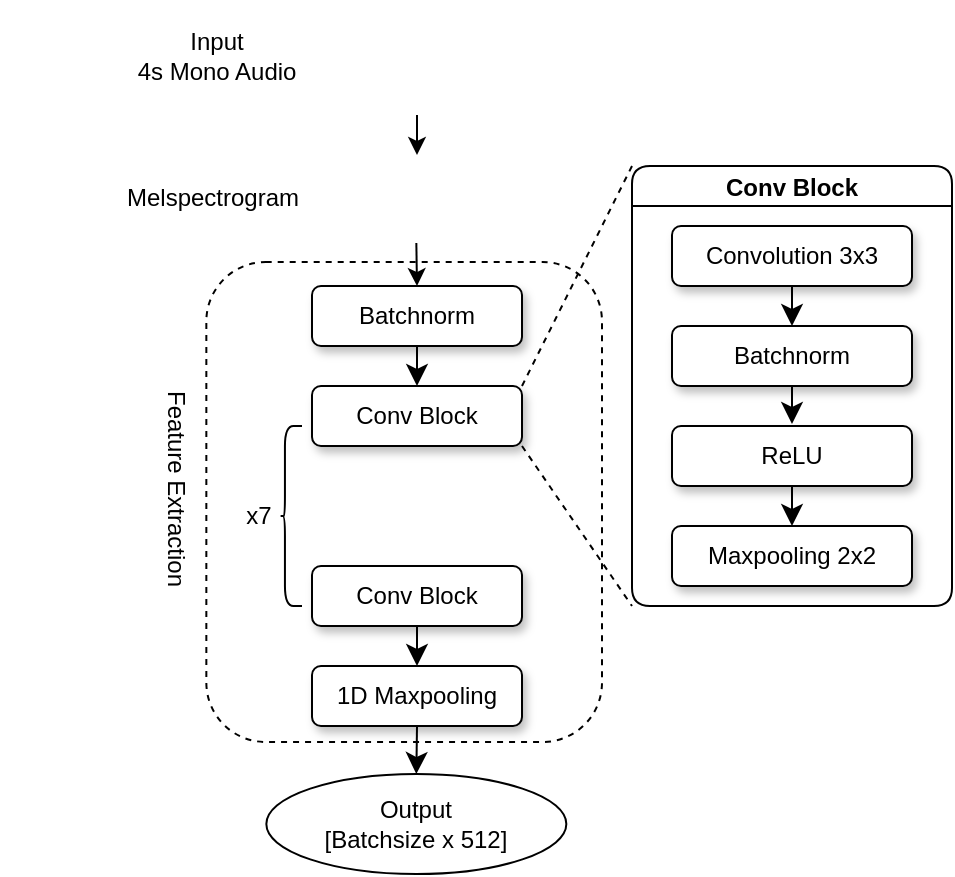 <mxfile version="17.2.2" type="device"><diagram id="GG5rKbTe8fDQrTFURouP" name="Page-1"><mxGraphModel dx="816" dy="481" grid="1" gridSize="10" guides="1" tooltips="1" connect="1" arrows="1" fold="1" page="1" pageScale="1" pageWidth="850" pageHeight="1100" background="none" math="0" shadow="0"><root><mxCell id="0"/><mxCell id="1" parent="0"/><mxCell id="w6sSYUj2515MGIupucqO-1" value="" style="rounded=1;whiteSpace=wrap;html=1;shadow=0;fillColor=none;dashed=1;" vertex="1" parent="1"><mxGeometry x="162.17" y="168" width="197.83" height="240" as="geometry"/></mxCell><mxCell id="qXb9EAI51RuNG1TDVk1b-13" value="" style="swimlane;startSize=0;horizontal=1;childLayout=flowLayout;flowOrientation=north;resizable=0;interRankCellSpacing=50;containerType=tree;shadow=0;rounded=0;swimlaneLine=0;perimeterSpacing=0;opacity=0;" parent="1" vertex="1"><mxGeometry x="60" y="70" width="140" height="60" as="geometry"/></mxCell><mxCell id="qXb9EAI51RuNG1TDVk1b-46" style="edgeStyle=orthogonalEdgeStyle;rounded=1;sketch=0;jumpStyle=gap;jumpSize=6;orthogonalLoop=1;jettySize=auto;html=1;exitX=0.5;exitY=1;exitDx=0;exitDy=0;entryX=0.5;entryY=0;entryDx=0;entryDy=0;shadow=0;startArrow=none;startFill=0;endArrow=classic;endFill=1;startSize=10;endSize=8;sourcePerimeterSpacing=0;targetPerimeterSpacing=1;strokeWidth=1;" parent="1" source="qXb9EAI51RuNG1TDVk1b-14" target="qXb9EAI51RuNG1TDVk1b-42" edge="1"><mxGeometry relative="1" as="geometry"/></mxCell><mxCell id="qXb9EAI51RuNG1TDVk1b-14" value="Batchnorm" style="whiteSpace=wrap;html=1;shadow=1;rounded=1;glass=0;" parent="1" vertex="1"><mxGeometry x="215" y="180" width="105" height="30" as="geometry"/></mxCell><mxCell id="qXb9EAI51RuNG1TDVk1b-32" style="edgeStyle=orthogonalEdgeStyle;curved=0;rounded=1;sketch=0;orthogonalLoop=1;jettySize=auto;html=1;exitX=0.5;exitY=1;exitDx=0;exitDy=0;entryX=0.5;entryY=0;entryDx=0;entryDy=0;" parent="1" source="qXb9EAI51RuNG1TDVk1b-26" target="qXb9EAI51RuNG1TDVk1b-14" edge="1"><mxGeometry relative="1" as="geometry"><mxPoint x="268" y="210" as="targetPoint"/></mxGeometry></mxCell><mxCell id="qXb9EAI51RuNG1TDVk1b-26" value="" style="shape=image;imageAspect=0;aspect=fixed;verticalLabelPosition=bottom;verticalAlign=top;rounded=0;shadow=0;sketch=0;image=https://www.researchgate.net/profile/Kamil-Behun/publication/267840493/figure/fig2/AS:295369054408710@1447432878812/Example-of-a-Mel-frequency-spectrogram-obtained-for-a-music-track-Columns-are.png;clipPath=inset(0% 31% 46.47% 33.33%);" parent="1" vertex="1"><mxGeometry x="214.34" y="113.54" width="105.66" height="44.926" as="geometry"/></mxCell><mxCell id="qXb9EAI51RuNG1TDVk1b-28" style="edgeStyle=orthogonalEdgeStyle;curved=0;rounded=1;sketch=0;orthogonalLoop=1;jettySize=auto;html=1;entryX=0.5;entryY=0;entryDx=0;entryDy=0;" parent="1" source="qXb9EAI51RuNG1TDVk1b-27" target="qXb9EAI51RuNG1TDVk1b-26" edge="1"><mxGeometry relative="1" as="geometry"><mxPoint x="267.5" y="130" as="targetPoint"/></mxGeometry></mxCell><mxCell id="qXb9EAI51RuNG1TDVk1b-27" value="" style="shape=image;imageAspect=0;aspect=fixed;verticalLabelPosition=bottom;verticalAlign=top;rounded=0;shadow=0;sketch=0;image=https://i.etsystatic.com/27498402/r/il/1d3855/2878076064/il_fullxfull.2878076064_pfyw.jpg;clipPath=inset(26% 7.09% 27.67% 7.09%);" parent="1" vertex="1"><mxGeometry x="215" y="37" width="105" height="57.46" as="geometry"/></mxCell><mxCell id="qXb9EAI51RuNG1TDVk1b-69" style="rounded=1;sketch=0;jumpStyle=gap;jumpSize=6;orthogonalLoop=1;jettySize=auto;html=1;exitX=1;exitY=0;exitDx=0;exitDy=0;entryX=0;entryY=0;entryDx=0;entryDy=0;shadow=0;startArrow=none;startFill=0;endArrow=none;endFill=0;startSize=10;endSize=8;sourcePerimeterSpacing=0;targetPerimeterSpacing=1;strokeWidth=1;dashed=1;" parent="1" source="qXb9EAI51RuNG1TDVk1b-42" target="qXb9EAI51RuNG1TDVk1b-49" edge="1"><mxGeometry relative="1" as="geometry"/></mxCell><mxCell id="qXb9EAI51RuNG1TDVk1b-70" style="edgeStyle=none;rounded=1;sketch=0;jumpStyle=gap;jumpSize=6;orthogonalLoop=1;jettySize=auto;html=1;exitX=1;exitY=1;exitDx=0;exitDy=0;entryX=0;entryY=1;entryDx=0;entryDy=0;shadow=0;dashed=1;startArrow=none;startFill=0;endArrow=none;endFill=0;startSize=10;endSize=8;sourcePerimeterSpacing=0;targetPerimeterSpacing=1;strokeWidth=1;" parent="1" source="qXb9EAI51RuNG1TDVk1b-42" target="qXb9EAI51RuNG1TDVk1b-49" edge="1"><mxGeometry relative="1" as="geometry"/></mxCell><mxCell id="qXb9EAI51RuNG1TDVk1b-42" value="Conv Block" style="whiteSpace=wrap;html=1;shadow=1;rounded=1;glass=0;" parent="1" vertex="1"><mxGeometry x="215" y="230" width="105" height="30" as="geometry"/></mxCell><mxCell id="qXb9EAI51RuNG1TDVk1b-47" value="" style="shape=image;html=1;verticalAlign=top;verticalLabelPosition=bottom;labelBackgroundColor=#ffffff;imageAspect=0;aspect=fixed;image=https://cdn0.iconfinder.com/data/icons/phosphor-thin-vol-2/256/dots-three-thin-128.png;rounded=0;shadow=0;sketch=0;direction=south;" parent="1" vertex="1"><mxGeometry x="237.5" y="260" width="60" height="60" as="geometry"/></mxCell><mxCell id="qXb9EAI51RuNG1TDVk1b-76" style="edgeStyle=none;rounded=1;sketch=0;jumpStyle=gap;jumpSize=6;orthogonalLoop=1;jettySize=auto;html=1;exitX=0.5;exitY=1;exitDx=0;exitDy=0;entryX=0.5;entryY=0;entryDx=0;entryDy=0;shadow=0;startArrow=none;startFill=0;endArrow=classic;endFill=1;startSize=10;endSize=8;sourcePerimeterSpacing=0;targetPerimeterSpacing=1;strokeWidth=1;" parent="1" source="qXb9EAI51RuNG1TDVk1b-48" target="qXb9EAI51RuNG1TDVk1b-75" edge="1"><mxGeometry relative="1" as="geometry"/></mxCell><mxCell id="qXb9EAI51RuNG1TDVk1b-48" value="Conv Block" style="whiteSpace=wrap;html=1;shadow=1;rounded=1;glass=0;" parent="1" vertex="1"><mxGeometry x="215" y="320" width="105" height="30" as="geometry"/></mxCell><mxCell id="qXb9EAI51RuNG1TDVk1b-49" value="Conv Block" style="swimlane;startSize=20;horizontal=1;containerType=tree;rounded=1;shadow=0;sketch=0;" parent="1" vertex="1"><mxGeometry x="375" y="120" width="160" height="220" as="geometry"/></mxCell><mxCell id="qXb9EAI51RuNG1TDVk1b-55" style="edgeStyle=orthogonalEdgeStyle;rounded=1;sketch=0;jumpStyle=gap;jumpSize=6;orthogonalLoop=1;jettySize=auto;html=1;exitX=0.5;exitY=1;exitDx=0;exitDy=0;entryX=0.5;entryY=0;entryDx=0;entryDy=0;shadow=0;startArrow=none;startFill=0;endArrow=classic;endFill=1;startSize=10;endSize=8;sourcePerimeterSpacing=0;targetPerimeterSpacing=1;strokeWidth=1;" parent="qXb9EAI51RuNG1TDVk1b-49" source="qXb9EAI51RuNG1TDVk1b-51" target="qXb9EAI51RuNG1TDVk1b-54" edge="1"><mxGeometry relative="1" as="geometry"/></mxCell><mxCell id="qXb9EAI51RuNG1TDVk1b-51" value="Convolution 3x3" style="whiteSpace=wrap;html=1;treeFolding=1;treeMoving=1;newEdgeStyle={&quot;edgeStyle&quot;:&quot;elbowEdgeStyle&quot;,&quot;startArrow&quot;:&quot;none&quot;,&quot;endArrow&quot;:&quot;none&quot;};rounded=1;shadow=1;sketch=0;" parent="qXb9EAI51RuNG1TDVk1b-49" vertex="1"><mxGeometry x="20" y="30" width="120" height="30" as="geometry"/></mxCell><mxCell id="qXb9EAI51RuNG1TDVk1b-63" style="edgeStyle=orthogonalEdgeStyle;rounded=1;sketch=0;jumpStyle=gap;jumpSize=6;orthogonalLoop=1;jettySize=auto;html=1;exitX=0.5;exitY=1;exitDx=0;exitDy=0;shadow=0;startArrow=none;startFill=0;endArrow=classic;endFill=1;startSize=10;endSize=8;sourcePerimeterSpacing=0;targetPerimeterSpacing=1;strokeWidth=1;" parent="qXb9EAI51RuNG1TDVk1b-49" source="qXb9EAI51RuNG1TDVk1b-54" target="qXb9EAI51RuNG1TDVk1b-62" edge="1"><mxGeometry relative="1" as="geometry"/></mxCell><mxCell id="qXb9EAI51RuNG1TDVk1b-54" value="Batchnorm" style="whiteSpace=wrap;html=1;treeFolding=1;treeMoving=1;newEdgeStyle={&quot;edgeStyle&quot;:&quot;elbowEdgeStyle&quot;,&quot;startArrow&quot;:&quot;none&quot;,&quot;endArrow&quot;:&quot;none&quot;};rounded=1;shadow=1;sketch=0;" parent="qXb9EAI51RuNG1TDVk1b-49" vertex="1"><mxGeometry x="20" y="80" width="120" height="30" as="geometry"/></mxCell><mxCell id="qXb9EAI51RuNG1TDVk1b-65" style="edgeStyle=orthogonalEdgeStyle;rounded=1;sketch=0;jumpStyle=gap;jumpSize=6;orthogonalLoop=1;jettySize=auto;html=1;exitX=0.5;exitY=1;exitDx=0;exitDy=0;entryX=0.5;entryY=0;entryDx=0;entryDy=0;shadow=0;startArrow=none;startFill=0;endArrow=classic;endFill=1;startSize=10;endSize=8;sourcePerimeterSpacing=0;targetPerimeterSpacing=1;strokeWidth=1;" parent="qXb9EAI51RuNG1TDVk1b-49" source="qXb9EAI51RuNG1TDVk1b-62" target="qXb9EAI51RuNG1TDVk1b-64" edge="1"><mxGeometry relative="1" as="geometry"/></mxCell><mxCell id="qXb9EAI51RuNG1TDVk1b-62" value="ReLU" style="whiteSpace=wrap;html=1;treeFolding=1;treeMoving=1;newEdgeStyle={&quot;edgeStyle&quot;:&quot;elbowEdgeStyle&quot;,&quot;startArrow&quot;:&quot;none&quot;,&quot;endArrow&quot;:&quot;none&quot;};rounded=1;shadow=1;sketch=0;" parent="qXb9EAI51RuNG1TDVk1b-49" vertex="1"><mxGeometry x="20" y="130" width="120" height="30" as="geometry"/></mxCell><mxCell id="qXb9EAI51RuNG1TDVk1b-64" value="Maxpooling 2x2" style="whiteSpace=wrap;html=1;treeFolding=1;treeMoving=1;newEdgeStyle={&quot;edgeStyle&quot;:&quot;elbowEdgeStyle&quot;,&quot;startArrow&quot;:&quot;none&quot;,&quot;endArrow&quot;:&quot;none&quot;};rounded=1;shadow=1;sketch=0;" parent="qXb9EAI51RuNG1TDVk1b-49" vertex="1"><mxGeometry x="20" y="180" width="120" height="30" as="geometry"/></mxCell><mxCell id="qXb9EAI51RuNG1TDVk1b-67" value="" style="shape=curlyBracket;whiteSpace=wrap;html=1;rounded=1;flipH=1;shadow=0;sketch=0;direction=west;size=0.2;" parent="1" vertex="1"><mxGeometry x="199.34" y="250" width="10.66" height="90" as="geometry"/></mxCell><mxCell id="qXb9EAI51RuNG1TDVk1b-68" value="x7" style="text;html=1;align=center;verticalAlign=middle;resizable=0;points=[];autosize=1;strokeColor=none;fillColor=none;" parent="1" vertex="1"><mxGeometry x="173.34" y="285" width="30" height="20" as="geometry"/></mxCell><mxCell id="qXb9EAI51RuNG1TDVk1b-72" value="Melspectrogram" style="text;html=1;align=center;verticalAlign=middle;resizable=0;points=[];autosize=1;strokeColor=none;fillColor=none;" parent="1" vertex="1"><mxGeometry x="115" y="126" width="100" height="20" as="geometry"/></mxCell><mxCell id="qXb9EAI51RuNG1TDVk1b-73" value="&lt;div&gt;Output&lt;br&gt;&lt;/div&gt;&lt;div&gt;[Batchsize x 512]&lt;br&gt;&lt;/div&gt;" style="ellipse;whiteSpace=wrap;html=1;rounded=1;shadow=0;sketch=0;" parent="1" vertex="1"><mxGeometry x="192.17" y="424" width="150" height="50" as="geometry"/></mxCell><mxCell id="qXb9EAI51RuNG1TDVk1b-71" value="&lt;div&gt;Input&lt;br&gt;&lt;/div&gt;&lt;div&gt;4s Mono Audio&lt;/div&gt;" style="text;html=1;align=center;verticalAlign=middle;resizable=0;points=[];autosize=1;strokeColor=none;fillColor=none;" parent="1" vertex="1"><mxGeometry x="117.34" y="49.73" width="100" height="30" as="geometry"/></mxCell><mxCell id="qXb9EAI51RuNG1TDVk1b-77" style="edgeStyle=none;rounded=1;sketch=0;jumpStyle=gap;jumpSize=6;orthogonalLoop=1;jettySize=auto;html=1;exitX=0.5;exitY=1;exitDx=0;exitDy=0;entryX=0.5;entryY=0;entryDx=0;entryDy=0;shadow=0;startArrow=none;startFill=0;endArrow=classic;endFill=1;startSize=10;endSize=8;sourcePerimeterSpacing=0;targetPerimeterSpacing=1;strokeWidth=1;" parent="1" source="qXb9EAI51RuNG1TDVk1b-75" target="qXb9EAI51RuNG1TDVk1b-73" edge="1"><mxGeometry relative="1" as="geometry"/></mxCell><mxCell id="qXb9EAI51RuNG1TDVk1b-75" value="1D Maxpooling" style="whiteSpace=wrap;html=1;shadow=1;rounded=1;glass=0;" parent="1" vertex="1"><mxGeometry x="215" y="370" width="105" height="30" as="geometry"/></mxCell><mxCell id="w6sSYUj2515MGIupucqO-2" value="Feature Extraction" style="text;html=1;align=center;verticalAlign=middle;resizable=0;points=[];autosize=1;strokeColor=none;fillColor=none;rotation=90;" vertex="1" parent="1"><mxGeometry x="92" y="271" width="110" height="20" as="geometry"/></mxCell></root></mxGraphModel></diagram></mxfile>